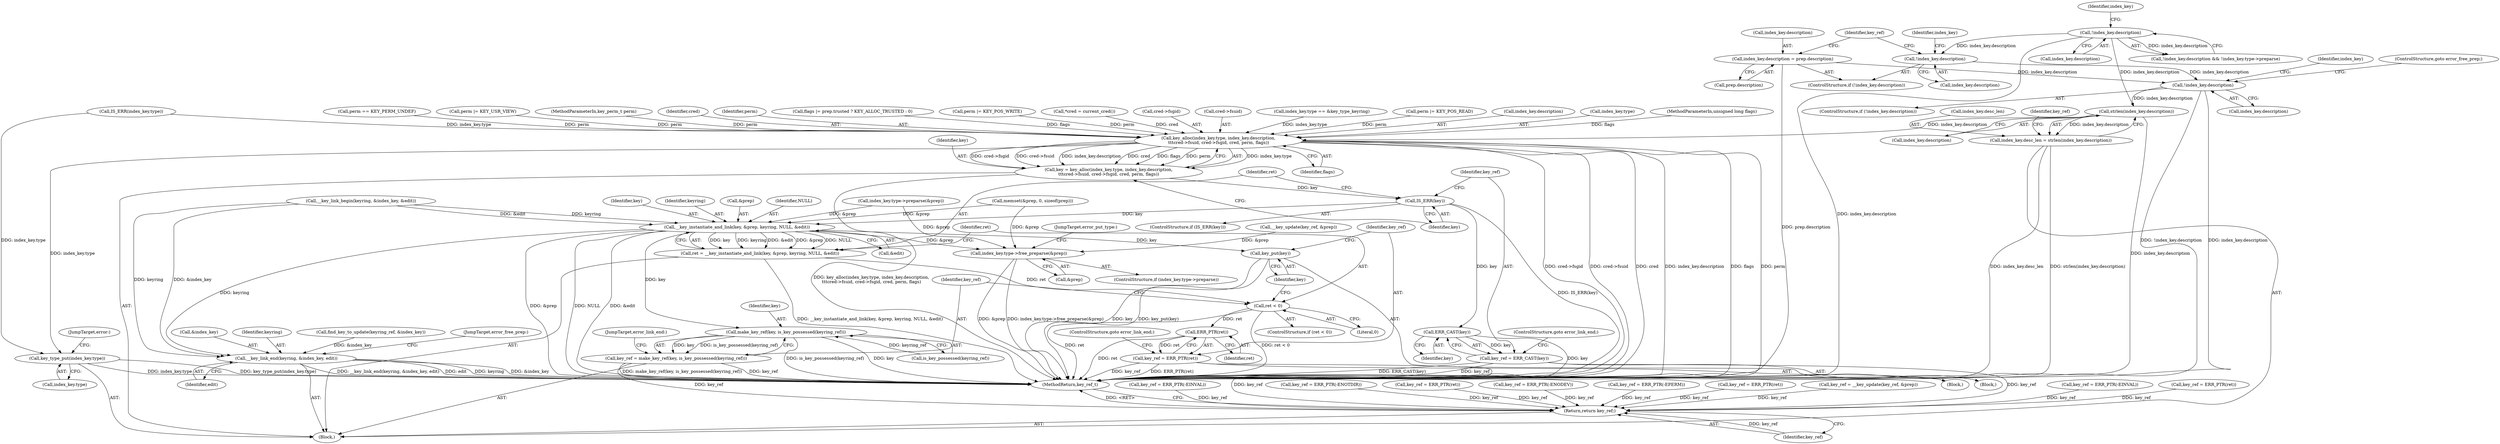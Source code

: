 digraph "0_linux_c06cfb08b88dfbe13be44a69ae2fdc3a7c902d81_2@API" {
"1000285" [label="(Call,strlen(index_key.description))"];
"1000276" [label="(Call,!index_key.description)"];
"1000259" [label="(Call,!index_key.description)"];
"1000169" [label="(Call,!index_key.description)"];
"1000263" [label="(Call,index_key.description = prep.description)"];
"1000281" [label="(Call,index_key.desc_len = strlen(index_key.description))"];
"1000408" [label="(Call,key_alloc(index_key.type, index_key.description,\n\t\t\tcred->fsuid, cred->fsgid, cred, perm, flags))"];
"1000406" [label="(Call,key = key_alloc(index_key.type, index_key.description,\n\t\t\tcred->fsuid, cred->fsgid, cred, perm, flags))"];
"1000425" [label="(Call,IS_ERR(key))"];
"1000430" [label="(Call,ERR_CAST(key))"];
"1000428" [label="(Call,key_ref = ERR_CAST(key))"];
"1000483" [label="(Return,return key_ref;)"];
"1000435" [label="(Call,__key_instantiate_and_link(key, &prep, keyring, NULL, &edit))"];
"1000433" [label="(Call,ret = __key_instantiate_and_link(key, &prep, keyring, NULL, &edit))"];
"1000444" [label="(Call,ret < 0)"];
"1000452" [label="(Call,ERR_PTR(ret))"];
"1000450" [label="(Call,key_ref = ERR_PTR(ret))"];
"1000448" [label="(Call,key_put(key))"];
"1000457" [label="(Call,make_key_ref(key, is_key_possessed(keyring_ref)))"];
"1000455" [label="(Call,key_ref = make_key_ref(key, is_key_possessed(keyring_ref)))"];
"1000462" [label="(Call,__key_link_end(keyring, &index_key, edit))"];
"1000474" [label="(Call,index_key.type->free_preparse(&prep))"];
"1000478" [label="(Call,key_type_put(index_key.type))"];
"1000283" [label="(Identifier,index_key)"];
"1000275" [label="(ControlStructure,if (!index_key.description))"];
"1000137" [label="(Call,IS_ERR(index_key.type))"];
"1000491" [label="(Call,key_ref = __key_update(key_ref, &prep))"];
"1000443" [label="(ControlStructure,if (ret < 0))"];
"1000277" [label="(Call,index_key.description)"];
"1000463" [label="(Identifier,keyring)"];
"1000264" [label="(Call,index_key.description)"];
"1000406" [label="(Call,key = key_alloc(index_key.type, index_key.description,\n\t\t\tcred->fsuid, cred->fsgid, cred, perm, flags))"];
"1000458" [label="(Identifier,key)"];
"1000484" [label="(Identifier,key_ref)"];
"1000357" [label="(Call,find_key_to_update(keyring_ref, &index_key))"];
"1000498" [label="(MethodReturn,key_ref_t)"];
"1000428" [label="(Call,key_ref = ERR_CAST(key))"];
"1000432" [label="(ControlStructure,goto error_link_end;)"];
"1000260" [label="(Call,index_key.description)"];
"1000456" [label="(Identifier,key_ref)"];
"1000450" [label="(Call,key_ref = ERR_PTR(ret))"];
"1000434" [label="(Identifier,ret)"];
"1000426" [label="(Identifier,key)"];
"1000270" [label="(Call,key_ref = ERR_PTR(-EINVAL))"];
"1000199" [label="(Call,memset(&prep, 0, sizeof(prep)))"];
"1000423" [label="(Identifier,flags)"];
"1000258" [label="(ControlStructure,if (!index_key.description))"];
"1000265" [label="(Identifier,index_key)"];
"1000168" [label="(Call,!index_key.description && !index_key.type->preparse)"];
"1000286" [label="(Call,index_key.description)"];
"1000253" [label="(Call,key_ref = ERR_PTR(ret))"];
"1000115" [label="(Block,)"];
"1000424" [label="(ControlStructure,if (IS_ERR(key)))"];
"1000433" [label="(Call,ret = __key_instantiate_and_link(key, &prep, keyring, NULL, &edit))"];
"1000429" [label="(Identifier,key_ref)"];
"1000439" [label="(Identifier,keyring)"];
"1000120" [label="(Call,*cred = current_cred())"];
"1000418" [label="(Call,cred->fsgid)"];
"1000415" [label="(Call,cred->fsuid)"];
"1000392" [label="(Call,index_key.type == &key_type_keyring)"];
"1000259" [label="(Call,!index_key.description)"];
"1000387" [label="(Call,perm |= KEY_POS_READ)"];
"1000245" [label="(Call,index_key.type->preparse(&prep))"];
"1000446" [label="(Literal,0)"];
"1000282" [label="(Call,index_key.desc_len)"];
"1000437" [label="(Call,&prep)"];
"1000148" [label="(Call,key_ref = ERR_PTR(-EINVAL))"];
"1000412" [label="(Call,index_key.description)"];
"1000448" [label="(Call,key_put(key))"];
"1000427" [label="(Block,)"];
"1000474" [label="(Call,index_key.type->free_preparse(&prep))"];
"1000444" [label="(Call,ret < 0)"];
"1000451" [label="(Identifier,key_ref)"];
"1000169" [label="(Call,!index_key.description)"];
"1000459" [label="(Call,is_key_possessed(keyring_ref))"];
"1000263" [label="(Call,index_key.description = prep.description)"];
"1000493" [label="(Call,__key_update(key_ref, &prep))"];
"1000267" [label="(Call,prep.description)"];
"1000452" [label="(Call,ERR_PTR(ret))"];
"1000440" [label="(Identifier,NULL)"];
"1000409" [label="(Call,index_key.type)"];
"1000455" [label="(Call,key_ref = make_key_ref(key, is_key_possessed(keyring_ref)))"];
"1000114" [label="(MethodParameterIn,unsigned long flags)"];
"1000461" [label="(JumpTarget,error_link_end:)"];
"1000285" [label="(Call,strlen(index_key.description))"];
"1000186" [label="(Call,key_ref = ERR_PTR(-ENOTDIR))"];
"1000435" [label="(Call,__key_instantiate_and_link(key, &prep, keyring, NULL, &edit))"];
"1000343" [label="(Call,key_ref = ERR_PTR(ret))"];
"1000447" [label="(Block,)"];
"1000142" [label="(Call,key_ref = ERR_PTR(-ENODEV))"];
"1000441" [label="(Call,&edit)"];
"1000475" [label="(Call,&prep)"];
"1000468" [label="(ControlStructure,if (index_key.type->preparse))"];
"1000176" [label="(Identifier,index_key)"];
"1000478" [label="(Call,key_type_put(index_key.type))"];
"1000431" [label="(Identifier,key)"];
"1000407" [label="(Identifier,key)"];
"1000170" [label="(Call,index_key.description)"];
"1000290" [label="(Identifier,key_ref)"];
"1000483" [label="(Return,return key_ref;)"];
"1000271" [label="(Identifier,key_ref)"];
"1000479" [label="(Call,index_key.type)"];
"1000445" [label="(Identifier,ret)"];
"1000365" [label="(Call,perm == KEY_PERM_UNDEF)"];
"1000467" [label="(JumpTarget,error_free_prep:)"];
"1000449" [label="(Identifier,key)"];
"1000276" [label="(Call,!index_key.description)"];
"1000464" [label="(Call,&index_key)"];
"1000378" [label="(Call,perm |= KEY_USR_VIEW)"];
"1000289" [label="(Call,key_ref = ERR_PTR(-EPERM))"];
"1000477" [label="(JumpTarget,error_put_type:)"];
"1000280" [label="(ControlStructure,goto error_free_prep;)"];
"1000436" [label="(Identifier,key)"];
"1000454" [label="(ControlStructure,goto error_link_end;)"];
"1000453" [label="(Identifier,ret)"];
"1000408" [label="(Call,key_alloc(index_key.type, index_key.description,\n\t\t\tcred->fsuid, cred->fsgid, cred, perm, flags))"];
"1000457" [label="(Call,make_key_ref(key, is_key_possessed(keyring_ref)))"];
"1000281" [label="(Call,index_key.desc_len = strlen(index_key.description))"];
"1000328" [label="(Call,key_ref = ERR_PTR(ret))"];
"1000466" [label="(Identifier,edit)"];
"1000425" [label="(Call,IS_ERR(key))"];
"1000482" [label="(JumpTarget,error:)"];
"1000113" [label="(MethodParameterIn,key_perm_t perm)"];
"1000430" [label="(Call,ERR_CAST(key))"];
"1000421" [label="(Identifier,cred)"];
"1000317" [label="(Call,__key_link_begin(keyring, &index_key, &edit))"];
"1000422" [label="(Identifier,perm)"];
"1000307" [label="(Call,flags |= prep.trusted ? KEY_ALLOC_TRUSTED : 0)"];
"1000462" [label="(Call,__key_link_end(keyring, &index_key, edit))"];
"1000403" [label="(Call,perm |= KEY_POS_WRITE)"];
"1000285" -> "1000281"  [label="AST: "];
"1000285" -> "1000286"  [label="CFG: "];
"1000286" -> "1000285"  [label="AST: "];
"1000281" -> "1000285"  [label="CFG: "];
"1000285" -> "1000498"  [label="DDG: index_key.description"];
"1000285" -> "1000281"  [label="DDG: index_key.description"];
"1000276" -> "1000285"  [label="DDG: index_key.description"];
"1000169" -> "1000285"  [label="DDG: index_key.description"];
"1000285" -> "1000408"  [label="DDG: index_key.description"];
"1000276" -> "1000275"  [label="AST: "];
"1000276" -> "1000277"  [label="CFG: "];
"1000277" -> "1000276"  [label="AST: "];
"1000280" -> "1000276"  [label="CFG: "];
"1000283" -> "1000276"  [label="CFG: "];
"1000276" -> "1000498"  [label="DDG: !index_key.description"];
"1000276" -> "1000498"  [label="DDG: index_key.description"];
"1000259" -> "1000276"  [label="DDG: index_key.description"];
"1000263" -> "1000276"  [label="DDG: index_key.description"];
"1000259" -> "1000258"  [label="AST: "];
"1000259" -> "1000260"  [label="CFG: "];
"1000260" -> "1000259"  [label="AST: "];
"1000265" -> "1000259"  [label="CFG: "];
"1000271" -> "1000259"  [label="CFG: "];
"1000169" -> "1000259"  [label="DDG: index_key.description"];
"1000169" -> "1000168"  [label="AST: "];
"1000169" -> "1000170"  [label="CFG: "];
"1000170" -> "1000169"  [label="AST: "];
"1000176" -> "1000169"  [label="CFG: "];
"1000168" -> "1000169"  [label="CFG: "];
"1000169" -> "1000498"  [label="DDG: index_key.description"];
"1000169" -> "1000168"  [label="DDG: index_key.description"];
"1000263" -> "1000258"  [label="AST: "];
"1000263" -> "1000267"  [label="CFG: "];
"1000264" -> "1000263"  [label="AST: "];
"1000267" -> "1000263"  [label="AST: "];
"1000271" -> "1000263"  [label="CFG: "];
"1000263" -> "1000498"  [label="DDG: prep.description"];
"1000281" -> "1000115"  [label="AST: "];
"1000282" -> "1000281"  [label="AST: "];
"1000290" -> "1000281"  [label="CFG: "];
"1000281" -> "1000498"  [label="DDG: strlen(index_key.description)"];
"1000281" -> "1000498"  [label="DDG: index_key.desc_len"];
"1000408" -> "1000406"  [label="AST: "];
"1000408" -> "1000423"  [label="CFG: "];
"1000409" -> "1000408"  [label="AST: "];
"1000412" -> "1000408"  [label="AST: "];
"1000415" -> "1000408"  [label="AST: "];
"1000418" -> "1000408"  [label="AST: "];
"1000421" -> "1000408"  [label="AST: "];
"1000422" -> "1000408"  [label="AST: "];
"1000423" -> "1000408"  [label="AST: "];
"1000406" -> "1000408"  [label="CFG: "];
"1000408" -> "1000498"  [label="DDG: index_key.description"];
"1000408" -> "1000498"  [label="DDG: flags"];
"1000408" -> "1000498"  [label="DDG: perm"];
"1000408" -> "1000498"  [label="DDG: cred->fsgid"];
"1000408" -> "1000498"  [label="DDG: cred->fsuid"];
"1000408" -> "1000498"  [label="DDG: cred"];
"1000408" -> "1000406"  [label="DDG: index_key.type"];
"1000408" -> "1000406"  [label="DDG: cred->fsgid"];
"1000408" -> "1000406"  [label="DDG: cred->fsuid"];
"1000408" -> "1000406"  [label="DDG: index_key.description"];
"1000408" -> "1000406"  [label="DDG: cred"];
"1000408" -> "1000406"  [label="DDG: flags"];
"1000408" -> "1000406"  [label="DDG: perm"];
"1000392" -> "1000408"  [label="DDG: index_key.type"];
"1000137" -> "1000408"  [label="DDG: index_key.type"];
"1000120" -> "1000408"  [label="DDG: cred"];
"1000403" -> "1000408"  [label="DDG: perm"];
"1000387" -> "1000408"  [label="DDG: perm"];
"1000378" -> "1000408"  [label="DDG: perm"];
"1000365" -> "1000408"  [label="DDG: perm"];
"1000113" -> "1000408"  [label="DDG: perm"];
"1000307" -> "1000408"  [label="DDG: flags"];
"1000114" -> "1000408"  [label="DDG: flags"];
"1000408" -> "1000478"  [label="DDG: index_key.type"];
"1000406" -> "1000115"  [label="AST: "];
"1000407" -> "1000406"  [label="AST: "];
"1000426" -> "1000406"  [label="CFG: "];
"1000406" -> "1000498"  [label="DDG: key_alloc(index_key.type, index_key.description,\n\t\t\tcred->fsuid, cred->fsgid, cred, perm, flags)"];
"1000406" -> "1000425"  [label="DDG: key"];
"1000425" -> "1000424"  [label="AST: "];
"1000425" -> "1000426"  [label="CFG: "];
"1000426" -> "1000425"  [label="AST: "];
"1000429" -> "1000425"  [label="CFG: "];
"1000434" -> "1000425"  [label="CFG: "];
"1000425" -> "1000498"  [label="DDG: IS_ERR(key)"];
"1000425" -> "1000430"  [label="DDG: key"];
"1000425" -> "1000435"  [label="DDG: key"];
"1000430" -> "1000428"  [label="AST: "];
"1000430" -> "1000431"  [label="CFG: "];
"1000431" -> "1000430"  [label="AST: "];
"1000428" -> "1000430"  [label="CFG: "];
"1000430" -> "1000498"  [label="DDG: key"];
"1000430" -> "1000428"  [label="DDG: key"];
"1000428" -> "1000427"  [label="AST: "];
"1000429" -> "1000428"  [label="AST: "];
"1000432" -> "1000428"  [label="CFG: "];
"1000428" -> "1000498"  [label="DDG: ERR_CAST(key)"];
"1000428" -> "1000498"  [label="DDG: key_ref"];
"1000428" -> "1000483"  [label="DDG: key_ref"];
"1000483" -> "1000115"  [label="AST: "];
"1000483" -> "1000484"  [label="CFG: "];
"1000484" -> "1000483"  [label="AST: "];
"1000498" -> "1000483"  [label="CFG: "];
"1000483" -> "1000498"  [label="DDG: <RET>"];
"1000484" -> "1000483"  [label="DDG: key_ref"];
"1000186" -> "1000483"  [label="DDG: key_ref"];
"1000343" -> "1000483"  [label="DDG: key_ref"];
"1000289" -> "1000483"  [label="DDG: key_ref"];
"1000253" -> "1000483"  [label="DDG: key_ref"];
"1000148" -> "1000483"  [label="DDG: key_ref"];
"1000328" -> "1000483"  [label="DDG: key_ref"];
"1000142" -> "1000483"  [label="DDG: key_ref"];
"1000455" -> "1000483"  [label="DDG: key_ref"];
"1000450" -> "1000483"  [label="DDG: key_ref"];
"1000491" -> "1000483"  [label="DDG: key_ref"];
"1000270" -> "1000483"  [label="DDG: key_ref"];
"1000435" -> "1000433"  [label="AST: "];
"1000435" -> "1000441"  [label="CFG: "];
"1000436" -> "1000435"  [label="AST: "];
"1000437" -> "1000435"  [label="AST: "];
"1000439" -> "1000435"  [label="AST: "];
"1000440" -> "1000435"  [label="AST: "];
"1000441" -> "1000435"  [label="AST: "];
"1000433" -> "1000435"  [label="CFG: "];
"1000435" -> "1000498"  [label="DDG: &prep"];
"1000435" -> "1000498"  [label="DDG: NULL"];
"1000435" -> "1000498"  [label="DDG: &edit"];
"1000435" -> "1000433"  [label="DDG: key"];
"1000435" -> "1000433"  [label="DDG: keyring"];
"1000435" -> "1000433"  [label="DDG: &edit"];
"1000435" -> "1000433"  [label="DDG: &prep"];
"1000435" -> "1000433"  [label="DDG: NULL"];
"1000199" -> "1000435"  [label="DDG: &prep"];
"1000245" -> "1000435"  [label="DDG: &prep"];
"1000317" -> "1000435"  [label="DDG: keyring"];
"1000317" -> "1000435"  [label="DDG: &edit"];
"1000435" -> "1000448"  [label="DDG: key"];
"1000435" -> "1000457"  [label="DDG: key"];
"1000435" -> "1000462"  [label="DDG: keyring"];
"1000435" -> "1000474"  [label="DDG: &prep"];
"1000433" -> "1000115"  [label="AST: "];
"1000434" -> "1000433"  [label="AST: "];
"1000445" -> "1000433"  [label="CFG: "];
"1000433" -> "1000498"  [label="DDG: __key_instantiate_and_link(key, &prep, keyring, NULL, &edit)"];
"1000433" -> "1000444"  [label="DDG: ret"];
"1000444" -> "1000443"  [label="AST: "];
"1000444" -> "1000446"  [label="CFG: "];
"1000445" -> "1000444"  [label="AST: "];
"1000446" -> "1000444"  [label="AST: "];
"1000449" -> "1000444"  [label="CFG: "];
"1000456" -> "1000444"  [label="CFG: "];
"1000444" -> "1000498"  [label="DDG: ret"];
"1000444" -> "1000498"  [label="DDG: ret < 0"];
"1000444" -> "1000452"  [label="DDG: ret"];
"1000452" -> "1000450"  [label="AST: "];
"1000452" -> "1000453"  [label="CFG: "];
"1000453" -> "1000452"  [label="AST: "];
"1000450" -> "1000452"  [label="CFG: "];
"1000452" -> "1000498"  [label="DDG: ret"];
"1000452" -> "1000450"  [label="DDG: ret"];
"1000450" -> "1000447"  [label="AST: "];
"1000451" -> "1000450"  [label="AST: "];
"1000454" -> "1000450"  [label="CFG: "];
"1000450" -> "1000498"  [label="DDG: ERR_PTR(ret)"];
"1000450" -> "1000498"  [label="DDG: key_ref"];
"1000448" -> "1000447"  [label="AST: "];
"1000448" -> "1000449"  [label="CFG: "];
"1000449" -> "1000448"  [label="AST: "];
"1000451" -> "1000448"  [label="CFG: "];
"1000448" -> "1000498"  [label="DDG: key"];
"1000448" -> "1000498"  [label="DDG: key_put(key)"];
"1000457" -> "1000455"  [label="AST: "];
"1000457" -> "1000459"  [label="CFG: "];
"1000458" -> "1000457"  [label="AST: "];
"1000459" -> "1000457"  [label="AST: "];
"1000455" -> "1000457"  [label="CFG: "];
"1000457" -> "1000498"  [label="DDG: is_key_possessed(keyring_ref)"];
"1000457" -> "1000498"  [label="DDG: key"];
"1000457" -> "1000455"  [label="DDG: key"];
"1000457" -> "1000455"  [label="DDG: is_key_possessed(keyring_ref)"];
"1000459" -> "1000457"  [label="DDG: keyring_ref"];
"1000455" -> "1000115"  [label="AST: "];
"1000456" -> "1000455"  [label="AST: "];
"1000461" -> "1000455"  [label="CFG: "];
"1000455" -> "1000498"  [label="DDG: make_key_ref(key, is_key_possessed(keyring_ref))"];
"1000455" -> "1000498"  [label="DDG: key_ref"];
"1000462" -> "1000115"  [label="AST: "];
"1000462" -> "1000466"  [label="CFG: "];
"1000463" -> "1000462"  [label="AST: "];
"1000464" -> "1000462"  [label="AST: "];
"1000466" -> "1000462"  [label="AST: "];
"1000467" -> "1000462"  [label="CFG: "];
"1000462" -> "1000498"  [label="DDG: keyring"];
"1000462" -> "1000498"  [label="DDG: &index_key"];
"1000462" -> "1000498"  [label="DDG: __key_link_end(keyring, &index_key, edit)"];
"1000462" -> "1000498"  [label="DDG: edit"];
"1000317" -> "1000462"  [label="DDG: keyring"];
"1000317" -> "1000462"  [label="DDG: &index_key"];
"1000357" -> "1000462"  [label="DDG: &index_key"];
"1000474" -> "1000468"  [label="AST: "];
"1000474" -> "1000475"  [label="CFG: "];
"1000475" -> "1000474"  [label="AST: "];
"1000477" -> "1000474"  [label="CFG: "];
"1000474" -> "1000498"  [label="DDG: index_key.type->free_preparse(&prep)"];
"1000474" -> "1000498"  [label="DDG: &prep"];
"1000199" -> "1000474"  [label="DDG: &prep"];
"1000493" -> "1000474"  [label="DDG: &prep"];
"1000245" -> "1000474"  [label="DDG: &prep"];
"1000478" -> "1000115"  [label="AST: "];
"1000478" -> "1000479"  [label="CFG: "];
"1000479" -> "1000478"  [label="AST: "];
"1000482" -> "1000478"  [label="CFG: "];
"1000478" -> "1000498"  [label="DDG: index_key.type"];
"1000478" -> "1000498"  [label="DDG: key_type_put(index_key.type)"];
"1000137" -> "1000478"  [label="DDG: index_key.type"];
}
